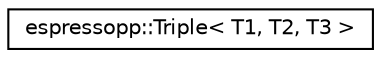 digraph G
{
  edge [fontname="Helvetica",fontsize="10",labelfontname="Helvetica",labelfontsize="10"];
  node [fontname="Helvetica",fontsize="10",shape=record];
  rankdir="LR";
  Node1 [label="espressopp::Triple\< T1, T2, T3 \>",height=0.2,width=0.4,color="black", fillcolor="white", style="filled",URL="$structespressopp_1_1Triple.html"];
}
